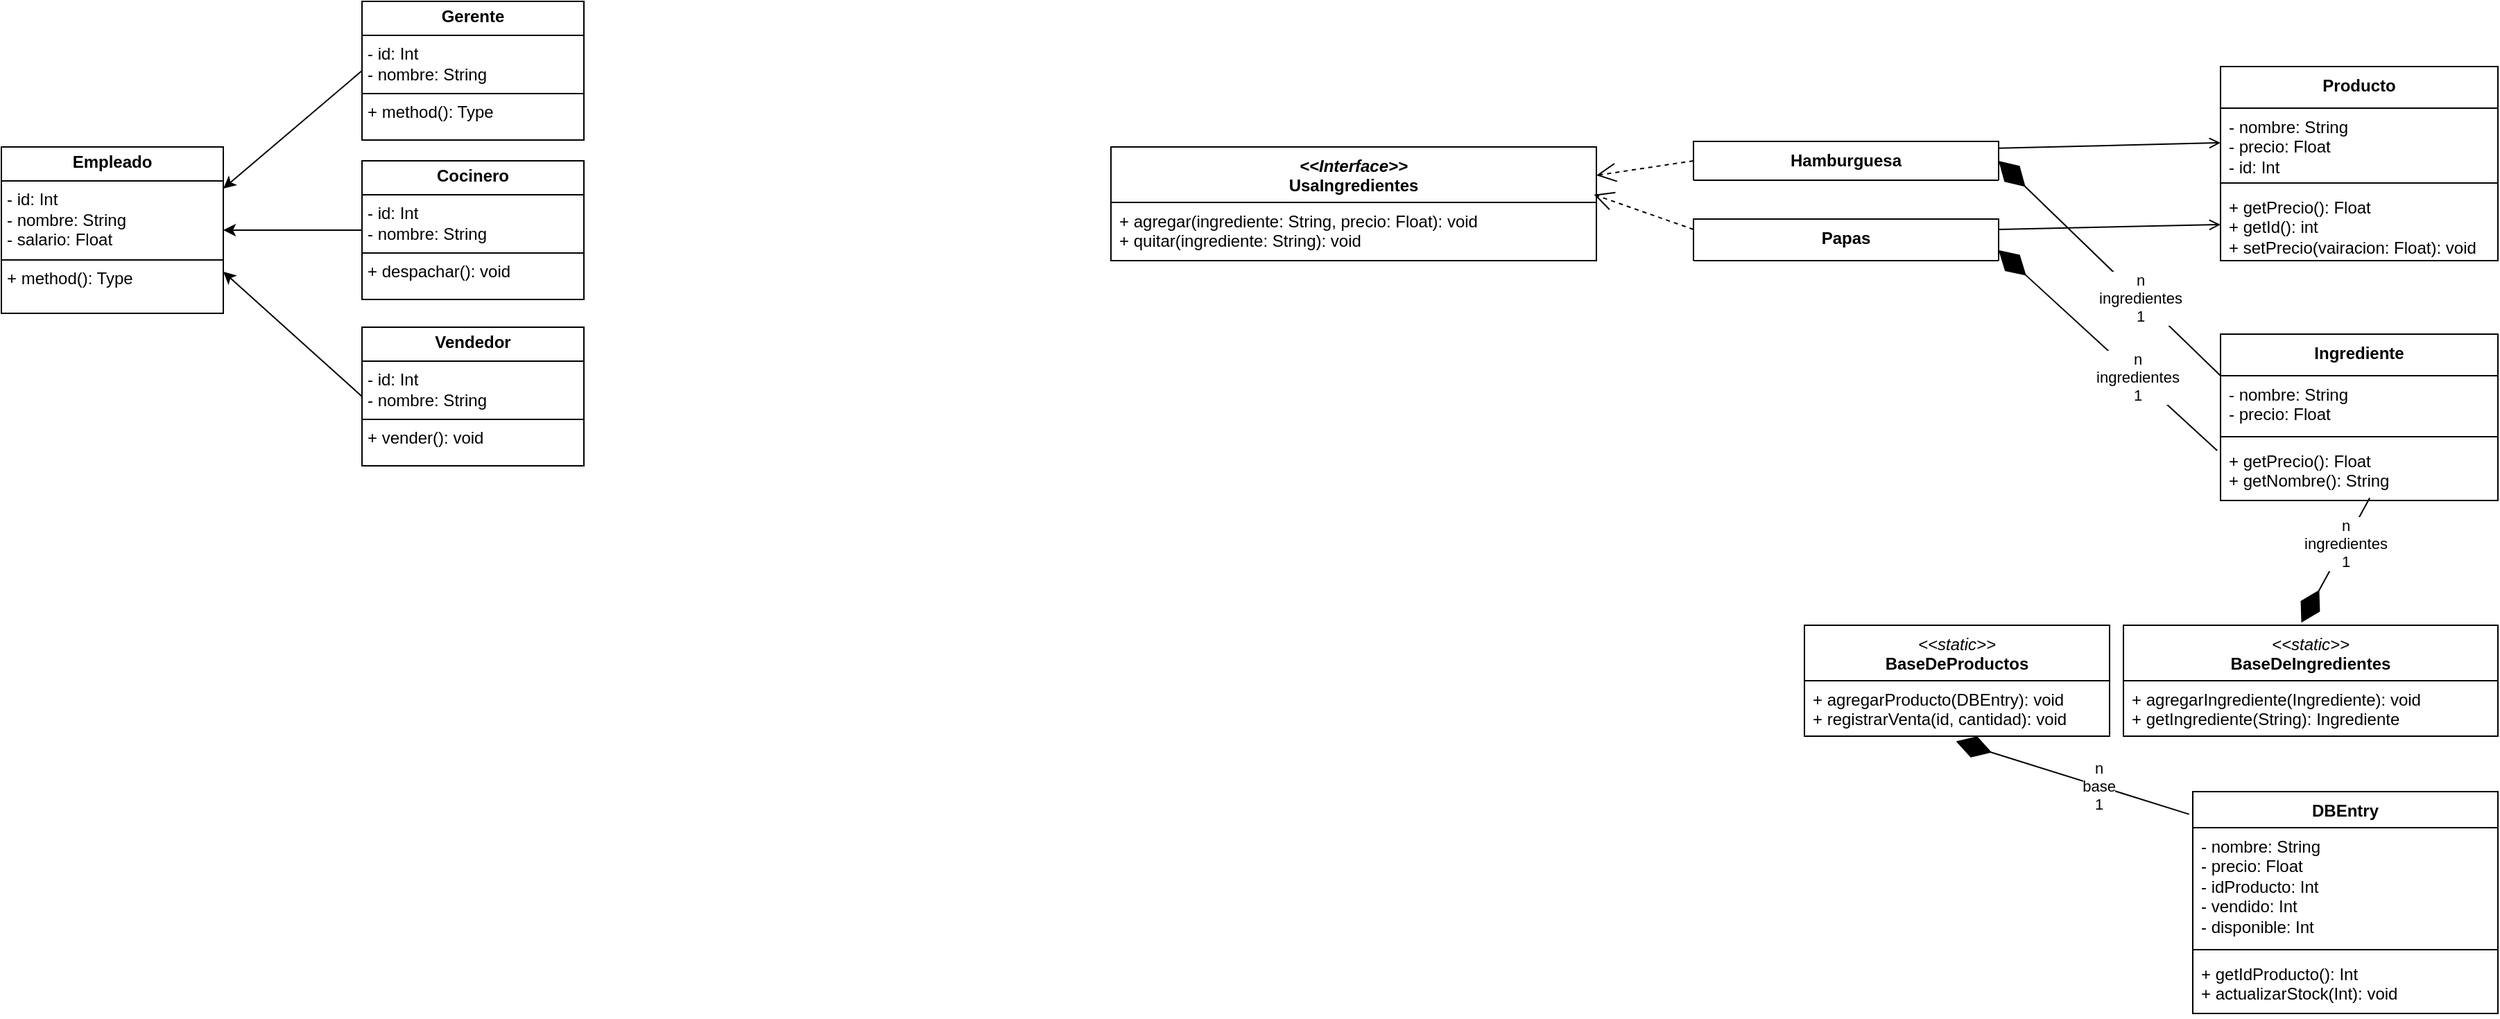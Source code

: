<mxfile version="27.1.6">
  <diagram name="Página-1" id="Vwy1wO217rCgYMLXbkH9">
    <mxGraphModel dx="2610" dy="939" grid="1" gridSize="10" guides="1" tooltips="1" connect="1" arrows="1" fold="1" page="1" pageScale="1" pageWidth="827" pageHeight="1169" math="0" shadow="0">
      <root>
        <mxCell id="0" />
        <mxCell id="1" parent="0" />
        <mxCell id="2Fu5s-BPerLowJT2rI4U-1" value="&lt;div&gt;&lt;span style=&quot;font-weight: normal;&quot;&gt;&lt;i&gt;&amp;lt;&amp;lt;static&amp;gt;&amp;gt;&lt;/i&gt;&lt;/span&gt;&lt;/div&gt;&lt;div&gt;BaseDeProductos&lt;/div&gt;" style="swimlane;fontStyle=1;align=center;verticalAlign=top;childLayout=stackLayout;horizontal=1;startSize=40;horizontalStack=0;resizeParent=1;resizeParentMax=0;resizeLast=0;collapsible=1;marginBottom=0;whiteSpace=wrap;html=1;" parent="1" vertex="1">
          <mxGeometry x="1140" y="780" width="220" height="80" as="geometry">
            <mxRectangle x="60" y="30" width="80" height="30" as="alternateBounds" />
          </mxGeometry>
        </mxCell>
        <mxCell id="2Fu5s-BPerLowJT2rI4U-4" value="&lt;div&gt;+ agregarProducto(DBEntry): void&lt;/div&gt;&lt;div&gt;+ registrarVenta(id, cantidad): void&lt;/div&gt;" style="text;strokeColor=none;fillColor=none;align=left;verticalAlign=top;spacingLeft=4;spacingRight=4;overflow=hidden;rotatable=0;points=[[0,0.5],[1,0.5]];portConstraint=eastwest;whiteSpace=wrap;html=1;" parent="2Fu5s-BPerLowJT2rI4U-1" vertex="1">
          <mxGeometry y="40" width="220" height="40" as="geometry" />
        </mxCell>
        <mxCell id="2Fu5s-BPerLowJT2rI4U-8" value="&lt;div&gt;n&lt;/div&gt;&lt;div&gt;base&lt;/div&gt;&lt;div&gt;1&lt;/div&gt;" style="endArrow=diamondThin;endFill=1;endSize=24;html=1;rounded=0;entryX=0.497;entryY=1.093;entryDx=0;entryDy=0;exitX=-0.012;exitY=0.102;exitDx=0;exitDy=0;entryPerimeter=0;exitPerimeter=0;" parent="1" source="2Fu5s-BPerLowJT2rI4U-11" target="2Fu5s-BPerLowJT2rI4U-4" edge="1">
          <mxGeometry x="-0.218" width="160" relative="1" as="geometry">
            <mxPoint x="1240" y="915" as="sourcePoint" />
            <mxPoint x="1199" y="972" as="targetPoint" />
            <mxPoint as="offset" />
          </mxGeometry>
        </mxCell>
        <mxCell id="2Fu5s-BPerLowJT2rI4U-11" value="DBEntry" style="swimlane;fontStyle=1;align=center;verticalAlign=top;childLayout=stackLayout;horizontal=1;startSize=26;horizontalStack=0;resizeParent=1;resizeParentMax=0;resizeLast=0;collapsible=1;marginBottom=0;whiteSpace=wrap;html=1;" parent="1" vertex="1">
          <mxGeometry x="1420" y="900" width="220" height="160" as="geometry">
            <mxRectangle x="60" y="30" width="80" height="30" as="alternateBounds" />
          </mxGeometry>
        </mxCell>
        <mxCell id="2Fu5s-BPerLowJT2rI4U-12" value="- nombre: String&lt;br&gt;- precio: Float&lt;br&gt;- idProducto: Int&lt;br&gt;&lt;div&gt;- vendido: Int&lt;/div&gt;&lt;div&gt;- disponible: Int&lt;/div&gt;" style="text;strokeColor=none;fillColor=none;align=left;verticalAlign=top;spacingLeft=4;spacingRight=4;overflow=hidden;rotatable=0;points=[[0,0.5],[1,0.5]];portConstraint=eastwest;whiteSpace=wrap;html=1;" parent="2Fu5s-BPerLowJT2rI4U-11" vertex="1">
          <mxGeometry y="26" width="220" height="84" as="geometry" />
        </mxCell>
        <mxCell id="2Fu5s-BPerLowJT2rI4U-13" value="" style="line;strokeWidth=1;fillColor=none;align=left;verticalAlign=middle;spacingTop=-1;spacingLeft=3;spacingRight=3;rotatable=0;labelPosition=right;points=[];portConstraint=eastwest;strokeColor=inherit;" parent="2Fu5s-BPerLowJT2rI4U-11" vertex="1">
          <mxGeometry y="110" width="220" height="8" as="geometry" />
        </mxCell>
        <mxCell id="2Fu5s-BPerLowJT2rI4U-14" value="&lt;div&gt;+ getIdProducto(): Int&lt;/div&gt;&lt;div&gt;+ actualizarStock(Int): void&lt;/div&gt;" style="text;strokeColor=none;fillColor=none;align=left;verticalAlign=top;spacingLeft=4;spacingRight=4;overflow=hidden;rotatable=0;points=[[0,0.5],[1,0.5]];portConstraint=eastwest;whiteSpace=wrap;html=1;" parent="2Fu5s-BPerLowJT2rI4U-11" vertex="1">
          <mxGeometry y="118" width="220" height="42" as="geometry" />
        </mxCell>
        <mxCell id="fLOSgqVWDCy7vm4xl7Br-2" value="&lt;p style=&quot;margin:0px;margin-top:4px;text-align:center;&quot;&gt;Gerente&lt;/p&gt;&lt;hr style=&quot;border-style:solid;&quot; size=&quot;1&quot;&gt;&lt;p style=&quot;margin:0px;margin-left:4px;&quot;&gt;&lt;span style=&quot;font-weight: normal;&quot;&gt;- id: Int&lt;/span&gt;&lt;/p&gt;&lt;p style=&quot;margin:0px;margin-left:4px;&quot;&gt;&lt;span style=&quot;font-weight: normal;&quot;&gt;- nombre: String&lt;/span&gt;&lt;/p&gt;&lt;hr style=&quot;border-style:solid;&quot; size=&quot;1&quot;&gt;&lt;p style=&quot;margin:0px;margin-left:4px;&quot;&gt;&lt;span style=&quot;font-weight: normal;&quot;&gt;+ method(): Type&lt;/span&gt;&lt;/p&gt;" style="verticalAlign=top;align=left;overflow=fill;html=1;whiteSpace=wrap;fontStyle=1" parent="1" vertex="1">
          <mxGeometry x="100" y="330" width="160" height="100" as="geometry" />
        </mxCell>
        <mxCell id="fLOSgqVWDCy7vm4xl7Br-4" value="&lt;p style=&quot;margin:0px;margin-top:4px;text-align:center;&quot;&gt;&lt;b&gt;Empleado&lt;/b&gt;&lt;/p&gt;&lt;hr size=&quot;1&quot; style=&quot;border-style:solid;&quot;&gt;&lt;p style=&quot;margin:0px;margin-left:4px;&quot;&gt;- id: Int&lt;/p&gt;&lt;p style=&quot;margin:0px;margin-left:4px;&quot;&gt;- nombre: String&lt;/p&gt;&lt;p style=&quot;margin:0px;margin-left:4px;&quot;&gt;- salario: Float&lt;/p&gt;&lt;hr size=&quot;1&quot; style=&quot;border-style:solid;&quot;&gt;&lt;p style=&quot;margin:0px;margin-left:4px;&quot;&gt;+ method(): Type&lt;/p&gt;" style="verticalAlign=top;align=left;overflow=fill;html=1;whiteSpace=wrap;" parent="1" vertex="1">
          <mxGeometry x="-160" y="435" width="160" height="120" as="geometry" />
        </mxCell>
        <mxCell id="fLOSgqVWDCy7vm4xl7Br-5" value="&lt;p style=&quot;margin:0px;margin-top:4px;text-align:center;&quot;&gt;&lt;b&gt;Cocinero&lt;/b&gt;&lt;/p&gt;&lt;hr size=&quot;1&quot; style=&quot;border-style:solid;&quot;&gt;&lt;p style=&quot;margin:0px;margin-left:4px;&quot;&gt;- id: Int&lt;/p&gt;&lt;p style=&quot;margin:0px;margin-left:4px;&quot;&gt;- nombre: String&lt;/p&gt;&lt;hr size=&quot;1&quot; style=&quot;border-style:solid;&quot;&gt;&lt;p style=&quot;margin:0px;margin-left:4px;&quot;&gt;+ despachar(): void&lt;/p&gt;" style="verticalAlign=top;align=left;overflow=fill;html=1;whiteSpace=wrap;" parent="1" vertex="1">
          <mxGeometry x="100" y="445" width="160" height="100" as="geometry" />
        </mxCell>
        <mxCell id="fLOSgqVWDCy7vm4xl7Br-6" value="&lt;p style=&quot;margin:0px;margin-top:4px;text-align:center;&quot;&gt;&lt;b&gt;Vendedor&lt;/b&gt;&lt;/p&gt;&lt;hr size=&quot;1&quot; style=&quot;border-style:solid;&quot;&gt;&lt;p style=&quot;margin:0px;margin-left:4px;&quot;&gt;- id: Int&lt;/p&gt;&lt;p style=&quot;margin:0px;margin-left:4px;&quot;&gt;- nombre: String&lt;/p&gt;&lt;hr size=&quot;1&quot; style=&quot;border-style:solid;&quot;&gt;&lt;p style=&quot;margin:0px;margin-left:4px;&quot;&gt;+ vender(): void&lt;/p&gt;" style="verticalAlign=top;align=left;overflow=fill;html=1;whiteSpace=wrap;" parent="1" vertex="1">
          <mxGeometry x="100" y="565" width="160" height="100" as="geometry" />
        </mxCell>
        <mxCell id="fLOSgqVWDCy7vm4xl7Br-7" value="" style="endArrow=classic;html=1;rounded=0;exitX=0;exitY=0.5;exitDx=0;exitDy=0;entryX=1;entryY=0.25;entryDx=0;entryDy=0;" parent="1" source="fLOSgqVWDCy7vm4xl7Br-2" target="fLOSgqVWDCy7vm4xl7Br-4" edge="1">
          <mxGeometry width="50" height="50" relative="1" as="geometry">
            <mxPoint x="170" y="435" as="sourcePoint" />
            <mxPoint x="220" y="385" as="targetPoint" />
          </mxGeometry>
        </mxCell>
        <mxCell id="fLOSgqVWDCy7vm4xl7Br-8" value="" style="endArrow=classic;html=1;rounded=0;exitX=0;exitY=0.5;exitDx=0;exitDy=0;entryX=1;entryY=0.5;entryDx=0;entryDy=0;" parent="1" source="fLOSgqVWDCy7vm4xl7Br-5" target="fLOSgqVWDCy7vm4xl7Br-4" edge="1">
          <mxGeometry width="50" height="50" relative="1" as="geometry">
            <mxPoint x="170" y="435" as="sourcePoint" />
            <mxPoint x="220" y="385" as="targetPoint" />
          </mxGeometry>
        </mxCell>
        <mxCell id="fLOSgqVWDCy7vm4xl7Br-9" value="" style="endArrow=classic;html=1;rounded=0;exitX=0;exitY=0.5;exitDx=0;exitDy=0;entryX=1;entryY=0.75;entryDx=0;entryDy=0;" parent="1" source="fLOSgqVWDCy7vm4xl7Br-6" target="fLOSgqVWDCy7vm4xl7Br-4" edge="1">
          <mxGeometry width="50" height="50" relative="1" as="geometry">
            <mxPoint x="170" y="435" as="sourcePoint" />
            <mxPoint x="220" y="385" as="targetPoint" />
          </mxGeometry>
        </mxCell>
        <mxCell id="KV_jnPgD_0Uacgt4mo2v-5" value="Producto" style="swimlane;fontStyle=1;align=center;verticalAlign=top;childLayout=stackLayout;horizontal=1;startSize=30;horizontalStack=0;resizeParent=1;resizeParentMax=0;resizeLast=0;collapsible=1;marginBottom=0;whiteSpace=wrap;html=1;" parent="1" vertex="1">
          <mxGeometry x="1440" y="377" width="200" height="140" as="geometry" />
        </mxCell>
        <mxCell id="KV_jnPgD_0Uacgt4mo2v-6" value="&lt;div&gt;- nombre: String&lt;/div&gt;&lt;div&gt;- precio: Float&lt;/div&gt;&lt;div&gt;- id: Int&lt;/div&gt;&lt;div&gt;&lt;br&gt;&lt;br&gt;&lt;/div&gt;" style="text;strokeColor=none;fillColor=none;align=left;verticalAlign=top;spacingLeft=4;spacingRight=4;overflow=hidden;rotatable=0;points=[[0,0.5],[1,0.5]];portConstraint=eastwest;whiteSpace=wrap;html=1;" parent="KV_jnPgD_0Uacgt4mo2v-5" vertex="1">
          <mxGeometry y="30" width="200" height="50" as="geometry" />
        </mxCell>
        <mxCell id="KV_jnPgD_0Uacgt4mo2v-7" value="" style="line;strokeWidth=1;fillColor=none;align=left;verticalAlign=middle;spacingTop=-1;spacingLeft=3;spacingRight=3;rotatable=0;labelPosition=right;points=[];portConstraint=eastwest;strokeColor=inherit;" parent="KV_jnPgD_0Uacgt4mo2v-5" vertex="1">
          <mxGeometry y="80" width="200" height="8" as="geometry" />
        </mxCell>
        <mxCell id="KV_jnPgD_0Uacgt4mo2v-8" value="&lt;div&gt;&lt;div&gt;+ getPrecio(): Float&lt;/div&gt;&lt;div&gt;+ getId(): int&lt;/div&gt;&lt;/div&gt;&lt;div&gt;+ setPrecio(vairacion: Float): void&lt;/div&gt;" style="text;strokeColor=none;fillColor=none;align=left;verticalAlign=top;spacingLeft=4;spacingRight=4;overflow=hidden;rotatable=0;points=[[0,0.5],[1,0.5]];portConstraint=eastwest;whiteSpace=wrap;html=1;" parent="KV_jnPgD_0Uacgt4mo2v-5" vertex="1">
          <mxGeometry y="88" width="200" height="52" as="geometry" />
        </mxCell>
        <mxCell id="KV_jnPgD_0Uacgt4mo2v-16" value="Hamburguesa" style="swimlane;fontStyle=1;align=center;verticalAlign=top;childLayout=stackLayout;horizontal=1;startSize=30;horizontalStack=0;resizeParent=1;resizeParentMax=0;resizeLast=0;collapsible=1;marginBottom=0;whiteSpace=wrap;html=1;" parent="1" vertex="1">
          <mxGeometry x="1060" y="431" width="220" height="28" as="geometry" />
        </mxCell>
        <mxCell id="KV_jnPgD_0Uacgt4mo2v-21" value="" style="endArrow=open;html=1;rounded=0;exitX=1.002;exitY=0.172;exitDx=0;exitDy=0;entryX=0;entryY=0.5;entryDx=0;entryDy=0;endFill=0;exitPerimeter=0;" parent="1" source="KV_jnPgD_0Uacgt4mo2v-16" target="KV_jnPgD_0Uacgt4mo2v-6" edge="1">
          <mxGeometry width="50" height="50" relative="1" as="geometry">
            <mxPoint x="1650" y="572" as="sourcePoint" />
            <mxPoint x="1560" y="572" as="targetPoint" />
          </mxGeometry>
        </mxCell>
        <mxCell id="KV_jnPgD_0Uacgt4mo2v-22" value="&lt;div&gt;&lt;i&gt;&amp;lt;&amp;lt;Interface&amp;gt;&amp;gt;&lt;/i&gt;&lt;/div&gt;&lt;div&gt;&lt;b&gt;UsaIngredientes&lt;/b&gt;&lt;/div&gt;" style="swimlane;fontStyle=1;align=center;verticalAlign=top;childLayout=stackLayout;horizontal=1;startSize=40;horizontalStack=0;resizeParent=1;resizeParentMax=0;resizeLast=0;collapsible=1;marginBottom=0;whiteSpace=wrap;html=1;" parent="1" vertex="1">
          <mxGeometry x="640" y="435" width="350" height="82" as="geometry" />
        </mxCell>
        <mxCell id="KV_jnPgD_0Uacgt4mo2v-24" value="&lt;div&gt;+ agregar(ingrediente: String, precio: Float): void&lt;/div&gt;&lt;div&gt;+ quitar(ingrediente: String): void&lt;/div&gt;&lt;div&gt;&lt;br&gt;&lt;/div&gt;&lt;div&gt;&lt;br&gt;&lt;/div&gt;" style="text;strokeColor=none;fillColor=none;align=left;verticalAlign=top;spacingLeft=4;spacingRight=4;overflow=hidden;rotatable=0;points=[[0,0.5],[1,0.5]];portConstraint=eastwest;whiteSpace=wrap;html=1;" parent="KV_jnPgD_0Uacgt4mo2v-22" vertex="1">
          <mxGeometry y="40" width="350" height="42" as="geometry" />
        </mxCell>
        <mxCell id="KV_jnPgD_0Uacgt4mo2v-36" value="Papas" style="swimlane;fontStyle=1;align=center;verticalAlign=top;childLayout=stackLayout;horizontal=1;startSize=30;horizontalStack=0;resizeParent=1;resizeParentMax=0;resizeLast=0;collapsible=1;marginBottom=0;whiteSpace=wrap;html=1;" parent="1" vertex="1">
          <mxGeometry x="1060" y="487" width="220" height="30" as="geometry" />
        </mxCell>
        <mxCell id="KV_jnPgD_0Uacgt4mo2v-52" value="" style="endArrow=open;html=1;rounded=0;exitX=1;exitY=0.25;exitDx=0;exitDy=0;entryX=0;entryY=0.5;entryDx=0;entryDy=0;endFill=0;" parent="1" source="KV_jnPgD_0Uacgt4mo2v-36" target="KV_jnPgD_0Uacgt4mo2v-8" edge="1">
          <mxGeometry width="50" height="50" relative="1" as="geometry">
            <mxPoint x="1380" y="510" as="sourcePoint" />
            <mxPoint x="1480" y="573" as="targetPoint" />
          </mxGeometry>
        </mxCell>
        <mxCell id="KV_jnPgD_0Uacgt4mo2v-53" value="" style="endArrow=open;endSize=12;dashed=1;html=1;rounded=0;entryX=0.995;entryY=0.419;entryDx=0;entryDy=0;exitX=0;exitY=0.25;exitDx=0;exitDy=0;entryPerimeter=0;" parent="1" source="KV_jnPgD_0Uacgt4mo2v-36" target="KV_jnPgD_0Uacgt4mo2v-22" edge="1">
          <mxGeometry width="160" relative="1" as="geometry">
            <mxPoint x="1210" y="520" as="sourcePoint" />
            <mxPoint x="1130" y="522" as="targetPoint" />
          </mxGeometry>
        </mxCell>
        <mxCell id="4z0lVbzRIHbYtZOMo0kD-1" value="Ingrediente" style="swimlane;fontStyle=1;align=center;verticalAlign=top;childLayout=stackLayout;horizontal=1;startSize=30;horizontalStack=0;resizeParent=1;resizeParentMax=0;resizeLast=0;collapsible=1;marginBottom=0;whiteSpace=wrap;html=1;" parent="1" vertex="1">
          <mxGeometry x="1440" y="570" width="200" height="120" as="geometry" />
        </mxCell>
        <mxCell id="4z0lVbzRIHbYtZOMo0kD-2" value="&lt;div&gt;- nombre: String&lt;/div&gt;&lt;div&gt;- precio: Float&lt;/div&gt;&lt;div&gt;&lt;br&gt;&lt;br&gt;&lt;/div&gt;" style="text;strokeColor=none;fillColor=none;align=left;verticalAlign=top;spacingLeft=4;spacingRight=4;overflow=hidden;rotatable=0;points=[[0,0.5],[1,0.5]];portConstraint=eastwest;whiteSpace=wrap;html=1;" parent="4z0lVbzRIHbYtZOMo0kD-1" vertex="1">
          <mxGeometry y="30" width="200" height="40" as="geometry" />
        </mxCell>
        <mxCell id="4z0lVbzRIHbYtZOMo0kD-3" value="" style="line;strokeWidth=1;fillColor=none;align=left;verticalAlign=middle;spacingTop=-1;spacingLeft=3;spacingRight=3;rotatable=0;labelPosition=right;points=[];portConstraint=eastwest;strokeColor=inherit;" parent="4z0lVbzRIHbYtZOMo0kD-1" vertex="1">
          <mxGeometry y="70" width="200" height="8" as="geometry" />
        </mxCell>
        <mxCell id="4z0lVbzRIHbYtZOMo0kD-4" value="&lt;div&gt;&lt;div&gt;+ getPrecio(): Float&lt;/div&gt;&lt;div&gt;+ getNombre(): String&lt;/div&gt;&lt;/div&gt;" style="text;strokeColor=none;fillColor=none;align=left;verticalAlign=top;spacingLeft=4;spacingRight=4;overflow=hidden;rotatable=0;points=[[0,0.5],[1,0.5]];portConstraint=eastwest;whiteSpace=wrap;html=1;" parent="4z0lVbzRIHbYtZOMo0kD-1" vertex="1">
          <mxGeometry y="78" width="200" height="42" as="geometry" />
        </mxCell>
        <mxCell id="4z0lVbzRIHbYtZOMo0kD-6" value="" style="endArrow=diamondThin;endFill=1;endSize=24;html=1;rounded=0;exitX=-0.012;exitY=0.143;exitDx=0;exitDy=0;entryX=1;entryY=0.75;entryDx=0;entryDy=0;exitPerimeter=0;" parent="1" source="4z0lVbzRIHbYtZOMo0kD-4" target="KV_jnPgD_0Uacgt4mo2v-36" edge="1">
          <mxGeometry width="160" relative="1" as="geometry">
            <mxPoint x="1290" y="710" as="sourcePoint" />
            <mxPoint x="1190" y="655" as="targetPoint" />
          </mxGeometry>
        </mxCell>
        <mxCell id="4z0lVbzRIHbYtZOMo0kD-7" value="&lt;div&gt;n&lt;/div&gt;&lt;div&gt;ingredientes&lt;/div&gt;&lt;div&gt;1&lt;/div&gt;" style="edgeLabel;html=1;align=center;verticalAlign=middle;resizable=0;points=[];" parent="4z0lVbzRIHbYtZOMo0kD-6" vertex="1" connectable="0">
          <mxGeometry x="-0.268" relative="1" as="geometry">
            <mxPoint as="offset" />
          </mxGeometry>
        </mxCell>
        <mxCell id="4z0lVbzRIHbYtZOMo0kD-10" value="" style="endArrow=open;endSize=12;dashed=1;html=1;rounded=0;entryX=1;entryY=0.25;entryDx=0;entryDy=0;exitX=0;exitY=0.5;exitDx=0;exitDy=0;" parent="1" source="KV_jnPgD_0Uacgt4mo2v-16" target="KV_jnPgD_0Uacgt4mo2v-22" edge="1">
          <mxGeometry width="160" relative="1" as="geometry">
            <mxPoint x="1192" y="639" as="sourcePoint" />
            <mxPoint x="1100" y="590" as="targetPoint" />
          </mxGeometry>
        </mxCell>
        <mxCell id="4z0lVbzRIHbYtZOMo0kD-11" value="" style="endArrow=diamondThin;endFill=1;endSize=24;html=1;rounded=0;exitX=0;exitY=0.25;exitDx=0;exitDy=0;entryX=1;entryY=0.5;entryDx=0;entryDy=0;" parent="1" source="4z0lVbzRIHbYtZOMo0kD-1" target="KV_jnPgD_0Uacgt4mo2v-16" edge="1">
          <mxGeometry width="160" relative="1" as="geometry">
            <mxPoint x="1430" y="510" as="sourcePoint" />
            <mxPoint x="1270" y="453" as="targetPoint" />
          </mxGeometry>
        </mxCell>
        <mxCell id="4z0lVbzRIHbYtZOMo0kD-12" value="&lt;div&gt;n&lt;/div&gt;&lt;div&gt;ingredientes&lt;/div&gt;&lt;div&gt;1&lt;/div&gt;" style="edgeLabel;html=1;align=center;verticalAlign=middle;resizable=0;points=[];" parent="4z0lVbzRIHbYtZOMo0kD-11" vertex="1" connectable="0">
          <mxGeometry x="-0.268" relative="1" as="geometry">
            <mxPoint as="offset" />
          </mxGeometry>
        </mxCell>
        <mxCell id="4z0lVbzRIHbYtZOMo0kD-15" value="&lt;div&gt;&lt;span style=&quot;font-weight: normal;&quot;&gt;&lt;i&gt;&amp;lt;&amp;lt;static&amp;gt;&amp;gt;&lt;/i&gt;&lt;/span&gt;&lt;/div&gt;BaseDeIngredientes" style="swimlane;fontStyle=1;align=center;verticalAlign=top;childLayout=stackLayout;horizontal=1;startSize=40;horizontalStack=0;resizeParent=1;resizeParentMax=0;resizeLast=0;collapsible=1;marginBottom=0;whiteSpace=wrap;html=1;" parent="1" vertex="1">
          <mxGeometry x="1370" y="780" width="270" height="80" as="geometry">
            <mxRectangle x="60" y="30" width="80" height="30" as="alternateBounds" />
          </mxGeometry>
        </mxCell>
        <mxCell id="4z0lVbzRIHbYtZOMo0kD-16" value="&lt;div&gt;+ agregarIngrediente(Ingrediente): void&lt;/div&gt;&lt;div&gt;+ getIngrediente(String): Ingrediente&lt;/div&gt;" style="text;strokeColor=none;fillColor=none;align=left;verticalAlign=top;spacingLeft=4;spacingRight=4;overflow=hidden;rotatable=0;points=[[0,0.5],[1,0.5]];portConstraint=eastwest;whiteSpace=wrap;html=1;" parent="4z0lVbzRIHbYtZOMo0kD-15" vertex="1">
          <mxGeometry y="40" width="270" height="40" as="geometry" />
        </mxCell>
        <mxCell id="4z0lVbzRIHbYtZOMo0kD-18" value="" style="endArrow=diamondThin;endFill=1;endSize=24;html=1;rounded=0;entryX=0.475;entryY=-0.023;entryDx=0;entryDy=0;entryPerimeter=0;exitX=0.538;exitY=0.956;exitDx=0;exitDy=0;exitPerimeter=0;" parent="1" source="4z0lVbzRIHbYtZOMo0kD-4" target="4z0lVbzRIHbYtZOMo0kD-15" edge="1">
          <mxGeometry width="160" relative="1" as="geometry">
            <mxPoint x="1570" y="720" as="sourcePoint" />
            <mxPoint x="1430" y="660" as="targetPoint" />
          </mxGeometry>
        </mxCell>
        <mxCell id="4z0lVbzRIHbYtZOMo0kD-19" value="&lt;div&gt;n&lt;/div&gt;&lt;div&gt;ingredientes&lt;/div&gt;&lt;div&gt;1&lt;/div&gt;" style="edgeLabel;html=1;align=center;verticalAlign=middle;resizable=0;points=[];" parent="4z0lVbzRIHbYtZOMo0kD-18" vertex="1" connectable="0">
          <mxGeometry x="-0.268" relative="1" as="geometry">
            <mxPoint as="offset" />
          </mxGeometry>
        </mxCell>
      </root>
    </mxGraphModel>
  </diagram>
</mxfile>
